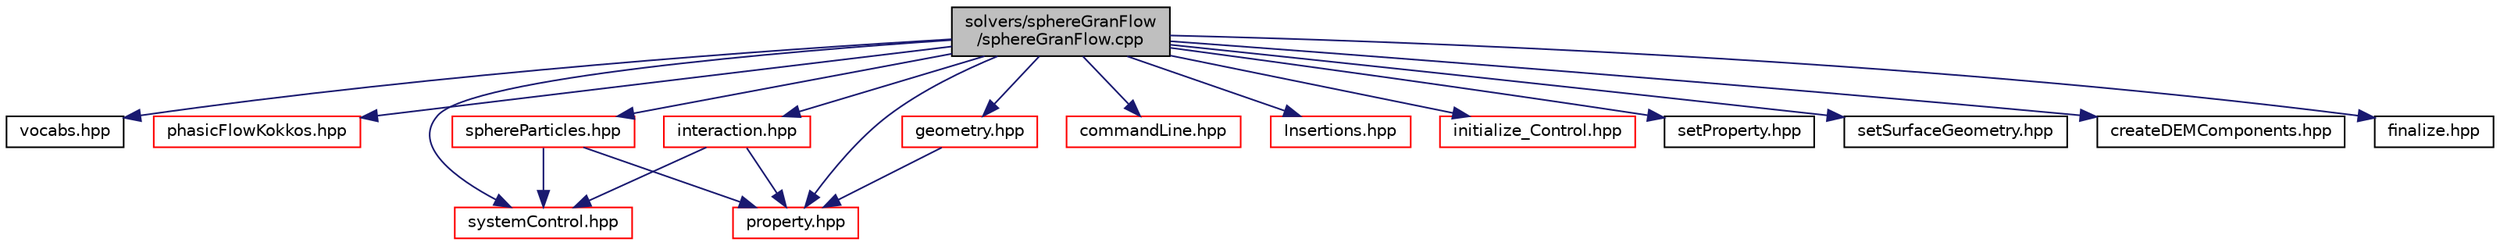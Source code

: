 digraph "solvers/sphereGranFlow/sphereGranFlow.cpp"
{
 // LATEX_PDF_SIZE
  edge [fontname="Helvetica",fontsize="10",labelfontname="Helvetica",labelfontsize="10"];
  node [fontname="Helvetica",fontsize="10",shape=record];
  Node1 [label="solvers/sphereGranFlow\l/sphereGranFlow.cpp",height=0.2,width=0.4,color="black", fillcolor="grey75", style="filled", fontcolor="black",tooltip="sphereGranFlow solver"];
  Node1 -> Node2 [color="midnightblue",fontsize="10",style="solid",fontname="Helvetica"];
  Node2 [label="vocabs.hpp",height=0.2,width=0.4,color="black", fillcolor="white", style="filled",URL="$vocabs_8hpp.html",tooltip=" "];
  Node1 -> Node3 [color="midnightblue",fontsize="10",style="solid",fontname="Helvetica"];
  Node3 [label="phasicFlowKokkos.hpp",height=0.2,width=0.4,color="red", fillcolor="white", style="filled",URL="$phasicFlowKokkos_8hpp.html",tooltip=" "];
  Node1 -> Node62 [color="midnightblue",fontsize="10",style="solid",fontname="Helvetica"];
  Node62 [label="systemControl.hpp",height=0.2,width=0.4,color="red", fillcolor="white", style="filled",URL="$systemControl_8hpp.html",tooltip=" "];
  Node1 -> Node113 [color="midnightblue",fontsize="10",style="solid",fontname="Helvetica"];
  Node113 [label="commandLine.hpp",height=0.2,width=0.4,color="red", fillcolor="white", style="filled",URL="$commandLine_8hpp.html",tooltip=" "];
  Node1 -> Node116 [color="midnightblue",fontsize="10",style="solid",fontname="Helvetica"];
  Node116 [label="property.hpp",height=0.2,width=0.4,color="red", fillcolor="white", style="filled",URL="$property_8hpp.html",tooltip=" "];
  Node1 -> Node125 [color="midnightblue",fontsize="10",style="solid",fontname="Helvetica"];
  Node125 [label="geometry.hpp",height=0.2,width=0.4,color="red", fillcolor="white", style="filled",URL="$geometry_8hpp.html",tooltip=" "];
  Node125 -> Node116 [color="midnightblue",fontsize="10",style="solid",fontname="Helvetica"];
  Node1 -> Node147 [color="midnightblue",fontsize="10",style="solid",fontname="Helvetica"];
  Node147 [label="sphereParticles.hpp",height=0.2,width=0.4,color="red", fillcolor="white", style="filled",URL="$sphereParticles_8hpp.html",tooltip=" "];
  Node147 -> Node116 [color="midnightblue",fontsize="10",style="solid",fontname="Helvetica"];
  Node147 -> Node62 [color="midnightblue",fontsize="10",style="solid",fontname="Helvetica"];
  Node1 -> Node185 [color="midnightblue",fontsize="10",style="solid",fontname="Helvetica"];
  Node185 [label="interaction.hpp",height=0.2,width=0.4,color="red", fillcolor="white", style="filled",URL="$interaction_8hpp.html",tooltip=" "];
  Node185 -> Node116 [color="midnightblue",fontsize="10",style="solid",fontname="Helvetica"];
  Node185 -> Node62 [color="midnightblue",fontsize="10",style="solid",fontname="Helvetica"];
  Node1 -> Node189 [color="midnightblue",fontsize="10",style="solid",fontname="Helvetica"];
  Node189 [label="Insertions.hpp",height=0.2,width=0.4,color="red", fillcolor="white", style="filled",URL="$Insertions_8hpp.html",tooltip=" "];
  Node1 -> Node202 [color="midnightblue",fontsize="10",style="solid",fontname="Helvetica"];
  Node202 [label="initialize_Control.hpp",height=0.2,width=0.4,color="red", fillcolor="white", style="filled",URL="$initialize__Control_8hpp.html",tooltip=" "];
  Node1 -> Node204 [color="midnightblue",fontsize="10",style="solid",fontname="Helvetica"];
  Node204 [label="setProperty.hpp",height=0.2,width=0.4,color="black", fillcolor="white", style="filled",URL="$setProperty_8hpp.html",tooltip=" "];
  Node1 -> Node205 [color="midnightblue",fontsize="10",style="solid",fontname="Helvetica"];
  Node205 [label="setSurfaceGeometry.hpp",height=0.2,width=0.4,color="black", fillcolor="white", style="filled",URL="$setSurfaceGeometry_8hpp.html",tooltip=" "];
  Node1 -> Node206 [color="midnightblue",fontsize="10",style="solid",fontname="Helvetica"];
  Node206 [label="createDEMComponents.hpp",height=0.2,width=0.4,color="black", fillcolor="white", style="filled",URL="$sphereGranFlow_2createDEMComponents_8hpp.html",tooltip=" "];
  Node1 -> Node207 [color="midnightblue",fontsize="10",style="solid",fontname="Helvetica"];
  Node207 [label="finalize.hpp",height=0.2,width=0.4,color="black", fillcolor="white", style="filled",URL="$finalize_8hpp.html",tooltip=" "];
}
